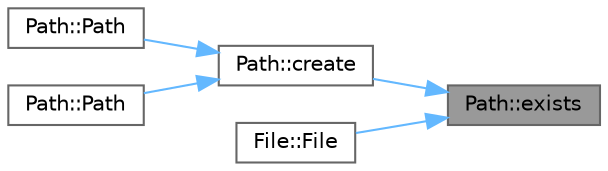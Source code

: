 digraph "Path::exists"
{
 // LATEX_PDF_SIZE
  bgcolor="transparent";
  edge [fontname=Helvetica,fontsize=10,labelfontname=Helvetica,labelfontsize=10];
  node [fontname=Helvetica,fontsize=10,shape=box,height=0.2,width=0.4];
  rankdir="RL";
  Node1 [id="Node000001",label="Path::exists",height=0.2,width=0.4,color="gray40", fillcolor="grey60", style="filled", fontcolor="black",tooltip=" "];
  Node1 -> Node2 [id="edge1_Node000001_Node000002",dir="back",color="steelblue1",style="solid",tooltip=" "];
  Node2 [id="Node000002",label="Path::create",height=0.2,width=0.4,color="grey40", fillcolor="white", style="filled",URL="$class_path.html#a93983da903a6030847cc67651c1bbb0f",tooltip=" "];
  Node2 -> Node3 [id="edge2_Node000002_Node000003",dir="back",color="steelblue1",style="solid",tooltip=" "];
  Node3 [id="Node000003",label="Path::Path",height=0.2,width=0.4,color="grey40", fillcolor="white", style="filled",URL="$class_path.html#ac820bf1035d264e140cdf56566802877",tooltip="Turns a C string to a path, creating it if create = true and it doesn't already exists."];
  Node2 -> Node4 [id="edge3_Node000002_Node000004",dir="back",color="steelblue1",style="solid",tooltip=" "];
  Node4 [id="Node000004",label="Path::Path",height=0.2,width=0.4,color="grey40", fillcolor="white", style="filled",URL="$class_path.html#a002ecd271bf43688c583f57cc5bc5ef5",tooltip="Turns a string to a path, creating it if create = true and it doesn't already exists."];
  Node1 -> Node5 [id="edge4_Node000001_Node000005",dir="back",color="steelblue1",style="solid",tooltip=" "];
  Node5 [id="Node000005",label="File::File",height=0.2,width=0.4,color="grey40", fillcolor="white", style="filled",URL="$class_file.html#af35b9970b6ea55f619399e41d0bab0cd",tooltip=" "];
}
